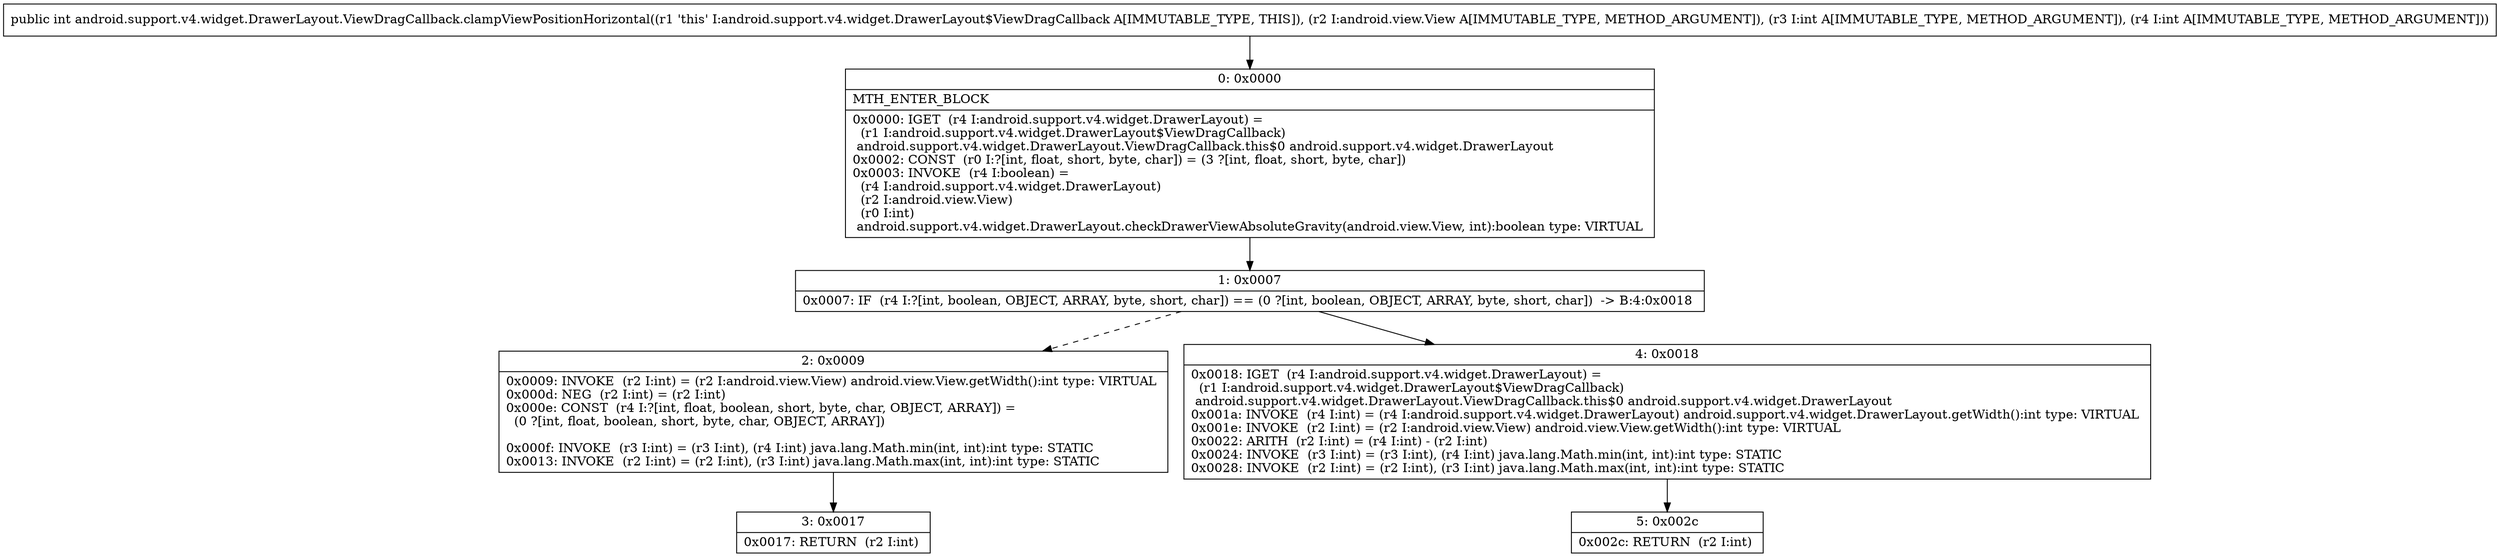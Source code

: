 digraph "CFG forandroid.support.v4.widget.DrawerLayout.ViewDragCallback.clampViewPositionHorizontal(Landroid\/view\/View;II)I" {
Node_0 [shape=record,label="{0\:\ 0x0000|MTH_ENTER_BLOCK\l|0x0000: IGET  (r4 I:android.support.v4.widget.DrawerLayout) = \l  (r1 I:android.support.v4.widget.DrawerLayout$ViewDragCallback)\l android.support.v4.widget.DrawerLayout.ViewDragCallback.this$0 android.support.v4.widget.DrawerLayout \l0x0002: CONST  (r0 I:?[int, float, short, byte, char]) = (3 ?[int, float, short, byte, char]) \l0x0003: INVOKE  (r4 I:boolean) = \l  (r4 I:android.support.v4.widget.DrawerLayout)\l  (r2 I:android.view.View)\l  (r0 I:int)\l android.support.v4.widget.DrawerLayout.checkDrawerViewAbsoluteGravity(android.view.View, int):boolean type: VIRTUAL \l}"];
Node_1 [shape=record,label="{1\:\ 0x0007|0x0007: IF  (r4 I:?[int, boolean, OBJECT, ARRAY, byte, short, char]) == (0 ?[int, boolean, OBJECT, ARRAY, byte, short, char])  \-\> B:4:0x0018 \l}"];
Node_2 [shape=record,label="{2\:\ 0x0009|0x0009: INVOKE  (r2 I:int) = (r2 I:android.view.View) android.view.View.getWidth():int type: VIRTUAL \l0x000d: NEG  (r2 I:int) = (r2 I:int) \l0x000e: CONST  (r4 I:?[int, float, boolean, short, byte, char, OBJECT, ARRAY]) = \l  (0 ?[int, float, boolean, short, byte, char, OBJECT, ARRAY])\l \l0x000f: INVOKE  (r3 I:int) = (r3 I:int), (r4 I:int) java.lang.Math.min(int, int):int type: STATIC \l0x0013: INVOKE  (r2 I:int) = (r2 I:int), (r3 I:int) java.lang.Math.max(int, int):int type: STATIC \l}"];
Node_3 [shape=record,label="{3\:\ 0x0017|0x0017: RETURN  (r2 I:int) \l}"];
Node_4 [shape=record,label="{4\:\ 0x0018|0x0018: IGET  (r4 I:android.support.v4.widget.DrawerLayout) = \l  (r1 I:android.support.v4.widget.DrawerLayout$ViewDragCallback)\l android.support.v4.widget.DrawerLayout.ViewDragCallback.this$0 android.support.v4.widget.DrawerLayout \l0x001a: INVOKE  (r4 I:int) = (r4 I:android.support.v4.widget.DrawerLayout) android.support.v4.widget.DrawerLayout.getWidth():int type: VIRTUAL \l0x001e: INVOKE  (r2 I:int) = (r2 I:android.view.View) android.view.View.getWidth():int type: VIRTUAL \l0x0022: ARITH  (r2 I:int) = (r4 I:int) \- (r2 I:int) \l0x0024: INVOKE  (r3 I:int) = (r3 I:int), (r4 I:int) java.lang.Math.min(int, int):int type: STATIC \l0x0028: INVOKE  (r2 I:int) = (r2 I:int), (r3 I:int) java.lang.Math.max(int, int):int type: STATIC \l}"];
Node_5 [shape=record,label="{5\:\ 0x002c|0x002c: RETURN  (r2 I:int) \l}"];
MethodNode[shape=record,label="{public int android.support.v4.widget.DrawerLayout.ViewDragCallback.clampViewPositionHorizontal((r1 'this' I:android.support.v4.widget.DrawerLayout$ViewDragCallback A[IMMUTABLE_TYPE, THIS]), (r2 I:android.view.View A[IMMUTABLE_TYPE, METHOD_ARGUMENT]), (r3 I:int A[IMMUTABLE_TYPE, METHOD_ARGUMENT]), (r4 I:int A[IMMUTABLE_TYPE, METHOD_ARGUMENT])) }"];
MethodNode -> Node_0;
Node_0 -> Node_1;
Node_1 -> Node_2[style=dashed];
Node_1 -> Node_4;
Node_2 -> Node_3;
Node_4 -> Node_5;
}

